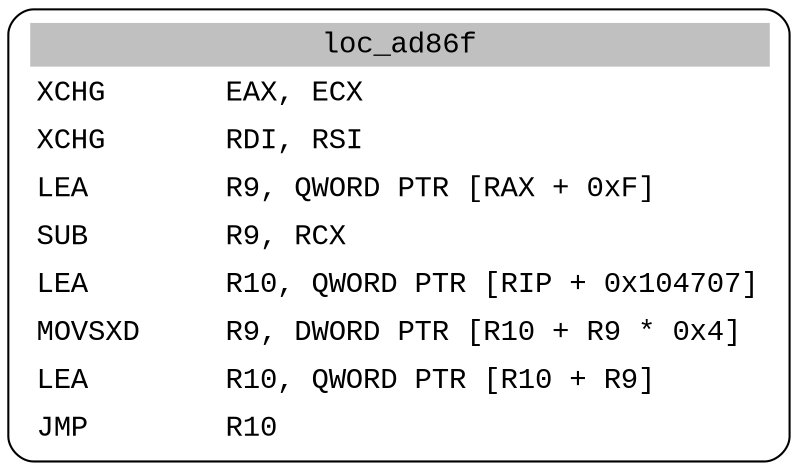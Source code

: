 digraph asm_graph {
1941 [
shape="Mrecord" fontname="Courier New"label =<<table border="0" cellborder="0" cellpadding="3"><tr><td align="center" colspan="2" bgcolor="grey">loc_ad86f</td></tr><tr><td align="left">XCHG       EAX, ECX</td></tr><tr><td align="left">XCHG       RDI, RSI</td></tr><tr><td align="left">LEA        R9, QWORD PTR [RAX + 0xF]</td></tr><tr><td align="left">SUB        R9, RCX</td></tr><tr><td align="left">LEA        R10, QWORD PTR [RIP + 0x104707]</td></tr><tr><td align="left">MOVSXD     R9, DWORD PTR [R10 + R9 * 0x4]</td></tr><tr><td align="left">LEA        R10, QWORD PTR [R10 + R9]</td></tr><tr><td align="left">JMP        R10</td></tr></table>> ];
}